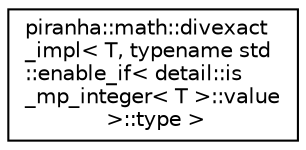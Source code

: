 digraph "Graphical Class Hierarchy"
{
  edge [fontname="Helvetica",fontsize="10",labelfontname="Helvetica",labelfontsize="10"];
  node [fontname="Helvetica",fontsize="10",shape=record];
  rankdir="LR";
  Node0 [label="piranha::math::divexact\l_impl\< T, typename std\l::enable_if\< detail::is\l_mp_integer\< T \>::value\l \>::type \>",height=0.2,width=0.4,color="black", fillcolor="white", style="filled",URL="$structpiranha_1_1math_1_1divexact__impl_3_01_t_00_01typename_01std_1_1enable__if_3_01detail_1_1i2cf3dd6ea9b3ae7d383806532e16464d.html",tooltip="Implementation of piranha::math::divexact() for piranha::mp_integer. "];
}
